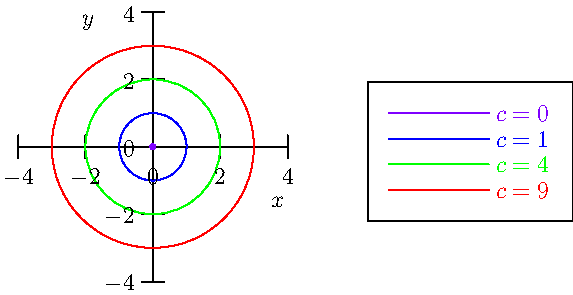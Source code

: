 // Asymptote code for plotting level curves of f(x, y) = x^2 + y^2
import graph;

size(10cm);

real f(real x, real y) {
  return x^2 + y^2;
}

// Set up the range of the plot
real xmin = -4, xmax = 4;
real ymin = -4, ymax = 4;

// Draw axes
xaxis("$x$", xmin, xmax, Ticks(Step=2));
yaxis("$y$", ymin, ymax, Ticks(Step=2));

// Plot the level curves for different values of c
draw(circle((0, 0), 0), purple, "$c = 0$");
dot((0,0), purple);
draw(circle((0, 0), 1), blue, "$c = 1$");
draw(circle((0, 0), 2), green, "$c = 4$");
draw(circle((0, 0), 3), red, "$c = 9$");

add(legend(),(7,1), UnFill);
